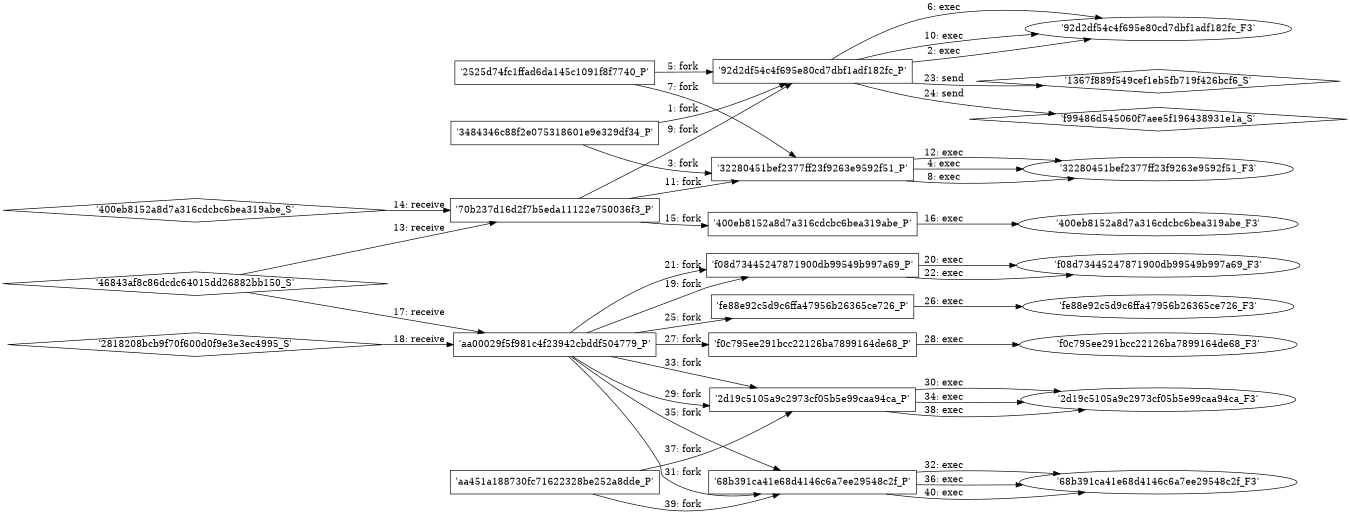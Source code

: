digraph "D:\Learning\Paper\apt\基于CTI的攻击预警\Dataset\攻击图\ASGfromALLCTI\Cyber threats to Windows XP and guidance for Small Businesses and Individual Consumers.dot" {
rankdir="LR"
size="9"
fixedsize="false"
splines="true"
nodesep=0.3
ranksep=0
fontsize=10
overlap="scalexy"
engine= "neato"
	"'3484346c88f2e075318601e9e329df34_P'" [node_type=Process shape=box]
	"'92d2df54c4f695e80cd7dbf1adf182fc_P'" [node_type=Process shape=box]
	"'3484346c88f2e075318601e9e329df34_P'" -> "'92d2df54c4f695e80cd7dbf1adf182fc_P'" [label="1: fork"]
	"'92d2df54c4f695e80cd7dbf1adf182fc_P'" [node_type=Process shape=box]
	"'92d2df54c4f695e80cd7dbf1adf182fc_F3'" [node_type=File shape=ellipse]
	"'92d2df54c4f695e80cd7dbf1adf182fc_P'" -> "'92d2df54c4f695e80cd7dbf1adf182fc_F3'" [label="2: exec"]
	"'3484346c88f2e075318601e9e329df34_P'" [node_type=Process shape=box]
	"'32280451bef2377ff23f9263e9592f51_P'" [node_type=Process shape=box]
	"'3484346c88f2e075318601e9e329df34_P'" -> "'32280451bef2377ff23f9263e9592f51_P'" [label="3: fork"]
	"'32280451bef2377ff23f9263e9592f51_P'" [node_type=Process shape=box]
	"'32280451bef2377ff23f9263e9592f51_F3'" [node_type=File shape=ellipse]
	"'32280451bef2377ff23f9263e9592f51_P'" -> "'32280451bef2377ff23f9263e9592f51_F3'" [label="4: exec"]
	"'2525d74fc1ffad6da145c1091f8f7740_P'" [node_type=Process shape=box]
	"'92d2df54c4f695e80cd7dbf1adf182fc_P'" [node_type=Process shape=box]
	"'2525d74fc1ffad6da145c1091f8f7740_P'" -> "'92d2df54c4f695e80cd7dbf1adf182fc_P'" [label="5: fork"]
	"'92d2df54c4f695e80cd7dbf1adf182fc_P'" [node_type=Process shape=box]
	"'92d2df54c4f695e80cd7dbf1adf182fc_F3'" [node_type=File shape=ellipse]
	"'92d2df54c4f695e80cd7dbf1adf182fc_P'" -> "'92d2df54c4f695e80cd7dbf1adf182fc_F3'" [label="6: exec"]
	"'2525d74fc1ffad6da145c1091f8f7740_P'" [node_type=Process shape=box]
	"'32280451bef2377ff23f9263e9592f51_P'" [node_type=Process shape=box]
	"'2525d74fc1ffad6da145c1091f8f7740_P'" -> "'32280451bef2377ff23f9263e9592f51_P'" [label="7: fork"]
	"'32280451bef2377ff23f9263e9592f51_P'" [node_type=Process shape=box]
	"'32280451bef2377ff23f9263e9592f51_F3'" [node_type=File shape=ellipse]
	"'32280451bef2377ff23f9263e9592f51_P'" -> "'32280451bef2377ff23f9263e9592f51_F3'" [label="8: exec"]
	"'70b237d16d2f7b5eda11122e750036f3_P'" [node_type=Process shape=box]
	"'92d2df54c4f695e80cd7dbf1adf182fc_P'" [node_type=Process shape=box]
	"'70b237d16d2f7b5eda11122e750036f3_P'" -> "'92d2df54c4f695e80cd7dbf1adf182fc_P'" [label="9: fork"]
	"'92d2df54c4f695e80cd7dbf1adf182fc_P'" [node_type=Process shape=box]
	"'92d2df54c4f695e80cd7dbf1adf182fc_F3'" [node_type=File shape=ellipse]
	"'92d2df54c4f695e80cd7dbf1adf182fc_P'" -> "'92d2df54c4f695e80cd7dbf1adf182fc_F3'" [label="10: exec"]
	"'70b237d16d2f7b5eda11122e750036f3_P'" [node_type=Process shape=box]
	"'32280451bef2377ff23f9263e9592f51_P'" [node_type=Process shape=box]
	"'70b237d16d2f7b5eda11122e750036f3_P'" -> "'32280451bef2377ff23f9263e9592f51_P'" [label="11: fork"]
	"'32280451bef2377ff23f9263e9592f51_P'" [node_type=Process shape=box]
	"'32280451bef2377ff23f9263e9592f51_F3'" [node_type=File shape=ellipse]
	"'32280451bef2377ff23f9263e9592f51_P'" -> "'32280451bef2377ff23f9263e9592f51_F3'" [label="12: exec"]
	"'70b237d16d2f7b5eda11122e750036f3_P'" [node_type=Process shape=box]
	"'46843af8c86dcdc64015dd26882bb150_S'" [node_type=Socket shape=diamond]
	"'46843af8c86dcdc64015dd26882bb150_S'" -> "'70b237d16d2f7b5eda11122e750036f3_P'" [label="13: receive"]
	"'70b237d16d2f7b5eda11122e750036f3_P'" [node_type=Process shape=box]
	"'400eb8152a8d7a316cdcbc6bea319abe_S'" [node_type=Socket shape=diamond]
	"'400eb8152a8d7a316cdcbc6bea319abe_S'" -> "'70b237d16d2f7b5eda11122e750036f3_P'" [label="14: receive"]
	"'70b237d16d2f7b5eda11122e750036f3_P'" [node_type=Process shape=box]
	"'400eb8152a8d7a316cdcbc6bea319abe_P'" [node_type=Process shape=box]
	"'70b237d16d2f7b5eda11122e750036f3_P'" -> "'400eb8152a8d7a316cdcbc6bea319abe_P'" [label="15: fork"]
	"'400eb8152a8d7a316cdcbc6bea319abe_P'" [node_type=Process shape=box]
	"'400eb8152a8d7a316cdcbc6bea319abe_F3'" [node_type=File shape=ellipse]
	"'400eb8152a8d7a316cdcbc6bea319abe_P'" -> "'400eb8152a8d7a316cdcbc6bea319abe_F3'" [label="16: exec"]
	"'aa00029f5f981c4f23942cbddf504779_P'" [node_type=Process shape=box]
	"'46843af8c86dcdc64015dd26882bb150_S'" [node_type=Socket shape=diamond]
	"'46843af8c86dcdc64015dd26882bb150_S'" -> "'aa00029f5f981c4f23942cbddf504779_P'" [label="17: receive"]
	"'aa00029f5f981c4f23942cbddf504779_P'" [node_type=Process shape=box]
	"'2818208bcb9f70f600d0f9e3e3ec4995_S'" [node_type=Socket shape=diamond]
	"'2818208bcb9f70f600d0f9e3e3ec4995_S'" -> "'aa00029f5f981c4f23942cbddf504779_P'" [label="18: receive"]
	"'aa00029f5f981c4f23942cbddf504779_P'" [node_type=Process shape=box]
	"'f08d73445247871900db99549b997a69_P'" [node_type=Process shape=box]
	"'aa00029f5f981c4f23942cbddf504779_P'" -> "'f08d73445247871900db99549b997a69_P'" [label="19: fork"]
	"'f08d73445247871900db99549b997a69_P'" [node_type=Process shape=box]
	"'f08d73445247871900db99549b997a69_F3'" [node_type=File shape=ellipse]
	"'f08d73445247871900db99549b997a69_P'" -> "'f08d73445247871900db99549b997a69_F3'" [label="20: exec"]
	"'aa00029f5f981c4f23942cbddf504779_P'" [node_type=Process shape=box]
	"'f08d73445247871900db99549b997a69_P'" [node_type=Process shape=box]
	"'aa00029f5f981c4f23942cbddf504779_P'" -> "'f08d73445247871900db99549b997a69_P'" [label="21: fork"]
	"'f08d73445247871900db99549b997a69_P'" [node_type=Process shape=box]
	"'f08d73445247871900db99549b997a69_F3'" [node_type=File shape=ellipse]
	"'f08d73445247871900db99549b997a69_P'" -> "'f08d73445247871900db99549b997a69_F3'" [label="22: exec"]
	"'1367f889f549cef1eb5fb719f426bcf6_S'" [node_type=Socket shape=diamond]
	"'92d2df54c4f695e80cd7dbf1adf182fc_P'" [node_type=Process shape=box]
	"'92d2df54c4f695e80cd7dbf1adf182fc_P'" -> "'1367f889f549cef1eb5fb719f426bcf6_S'" [label="23: send"]
	"'f99486d545060f7aee5f196438931e1a_S'" [node_type=Socket shape=diamond]
	"'92d2df54c4f695e80cd7dbf1adf182fc_P'" [node_type=Process shape=box]
	"'92d2df54c4f695e80cd7dbf1adf182fc_P'" -> "'f99486d545060f7aee5f196438931e1a_S'" [label="24: send"]
	"'aa00029f5f981c4f23942cbddf504779_P'" [node_type=Process shape=box]
	"'fe88e92c5d9c6ffa47956b26365ce726_P'" [node_type=Process shape=box]
	"'aa00029f5f981c4f23942cbddf504779_P'" -> "'fe88e92c5d9c6ffa47956b26365ce726_P'" [label="25: fork"]
	"'fe88e92c5d9c6ffa47956b26365ce726_P'" [node_type=Process shape=box]
	"'fe88e92c5d9c6ffa47956b26365ce726_F3'" [node_type=File shape=ellipse]
	"'fe88e92c5d9c6ffa47956b26365ce726_P'" -> "'fe88e92c5d9c6ffa47956b26365ce726_F3'" [label="26: exec"]
	"'aa00029f5f981c4f23942cbddf504779_P'" [node_type=Process shape=box]
	"'f0c795ee291bcc22126ba7899164de68_P'" [node_type=Process shape=box]
	"'aa00029f5f981c4f23942cbddf504779_P'" -> "'f0c795ee291bcc22126ba7899164de68_P'" [label="27: fork"]
	"'f0c795ee291bcc22126ba7899164de68_P'" [node_type=Process shape=box]
	"'f0c795ee291bcc22126ba7899164de68_F3'" [node_type=File shape=ellipse]
	"'f0c795ee291bcc22126ba7899164de68_P'" -> "'f0c795ee291bcc22126ba7899164de68_F3'" [label="28: exec"]
	"'aa00029f5f981c4f23942cbddf504779_P'" [node_type=Process shape=box]
	"'2d19c5105a9c2973cf05b5e99caa94ca_P'" [node_type=Process shape=box]
	"'aa00029f5f981c4f23942cbddf504779_P'" -> "'2d19c5105a9c2973cf05b5e99caa94ca_P'" [label="29: fork"]
	"'2d19c5105a9c2973cf05b5e99caa94ca_P'" [node_type=Process shape=box]
	"'2d19c5105a9c2973cf05b5e99caa94ca_F3'" [node_type=File shape=ellipse]
	"'2d19c5105a9c2973cf05b5e99caa94ca_P'" -> "'2d19c5105a9c2973cf05b5e99caa94ca_F3'" [label="30: exec"]
	"'aa00029f5f981c4f23942cbddf504779_P'" [node_type=Process shape=box]
	"'68b391ca41e68d4146c6a7ee29548c2f_P'" [node_type=Process shape=box]
	"'aa00029f5f981c4f23942cbddf504779_P'" -> "'68b391ca41e68d4146c6a7ee29548c2f_P'" [label="31: fork"]
	"'68b391ca41e68d4146c6a7ee29548c2f_P'" [node_type=Process shape=box]
	"'68b391ca41e68d4146c6a7ee29548c2f_F3'" [node_type=File shape=ellipse]
	"'68b391ca41e68d4146c6a7ee29548c2f_P'" -> "'68b391ca41e68d4146c6a7ee29548c2f_F3'" [label="32: exec"]
	"'aa00029f5f981c4f23942cbddf504779_P'" [node_type=Process shape=box]
	"'2d19c5105a9c2973cf05b5e99caa94ca_P'" [node_type=Process shape=box]
	"'aa00029f5f981c4f23942cbddf504779_P'" -> "'2d19c5105a9c2973cf05b5e99caa94ca_P'" [label="33: fork"]
	"'2d19c5105a9c2973cf05b5e99caa94ca_P'" [node_type=Process shape=box]
	"'2d19c5105a9c2973cf05b5e99caa94ca_F3'" [node_type=File shape=ellipse]
	"'2d19c5105a9c2973cf05b5e99caa94ca_P'" -> "'2d19c5105a9c2973cf05b5e99caa94ca_F3'" [label="34: exec"]
	"'aa00029f5f981c4f23942cbddf504779_P'" [node_type=Process shape=box]
	"'68b391ca41e68d4146c6a7ee29548c2f_P'" [node_type=Process shape=box]
	"'aa00029f5f981c4f23942cbddf504779_P'" -> "'68b391ca41e68d4146c6a7ee29548c2f_P'" [label="35: fork"]
	"'68b391ca41e68d4146c6a7ee29548c2f_P'" [node_type=Process shape=box]
	"'68b391ca41e68d4146c6a7ee29548c2f_F3'" [node_type=File shape=ellipse]
	"'68b391ca41e68d4146c6a7ee29548c2f_P'" -> "'68b391ca41e68d4146c6a7ee29548c2f_F3'" [label="36: exec"]
	"'aa451a188730fc71622328be252a8dde_P'" [node_type=Process shape=box]
	"'2d19c5105a9c2973cf05b5e99caa94ca_P'" [node_type=Process shape=box]
	"'aa451a188730fc71622328be252a8dde_P'" -> "'2d19c5105a9c2973cf05b5e99caa94ca_P'" [label="37: fork"]
	"'2d19c5105a9c2973cf05b5e99caa94ca_P'" [node_type=Process shape=box]
	"'2d19c5105a9c2973cf05b5e99caa94ca_F3'" [node_type=File shape=ellipse]
	"'2d19c5105a9c2973cf05b5e99caa94ca_P'" -> "'2d19c5105a9c2973cf05b5e99caa94ca_F3'" [label="38: exec"]
	"'aa451a188730fc71622328be252a8dde_P'" [node_type=Process shape=box]
	"'68b391ca41e68d4146c6a7ee29548c2f_P'" [node_type=Process shape=box]
	"'aa451a188730fc71622328be252a8dde_P'" -> "'68b391ca41e68d4146c6a7ee29548c2f_P'" [label="39: fork"]
	"'68b391ca41e68d4146c6a7ee29548c2f_P'" [node_type=Process shape=box]
	"'68b391ca41e68d4146c6a7ee29548c2f_F3'" [node_type=File shape=ellipse]
	"'68b391ca41e68d4146c6a7ee29548c2f_P'" -> "'68b391ca41e68d4146c6a7ee29548c2f_F3'" [label="40: exec"]
}
